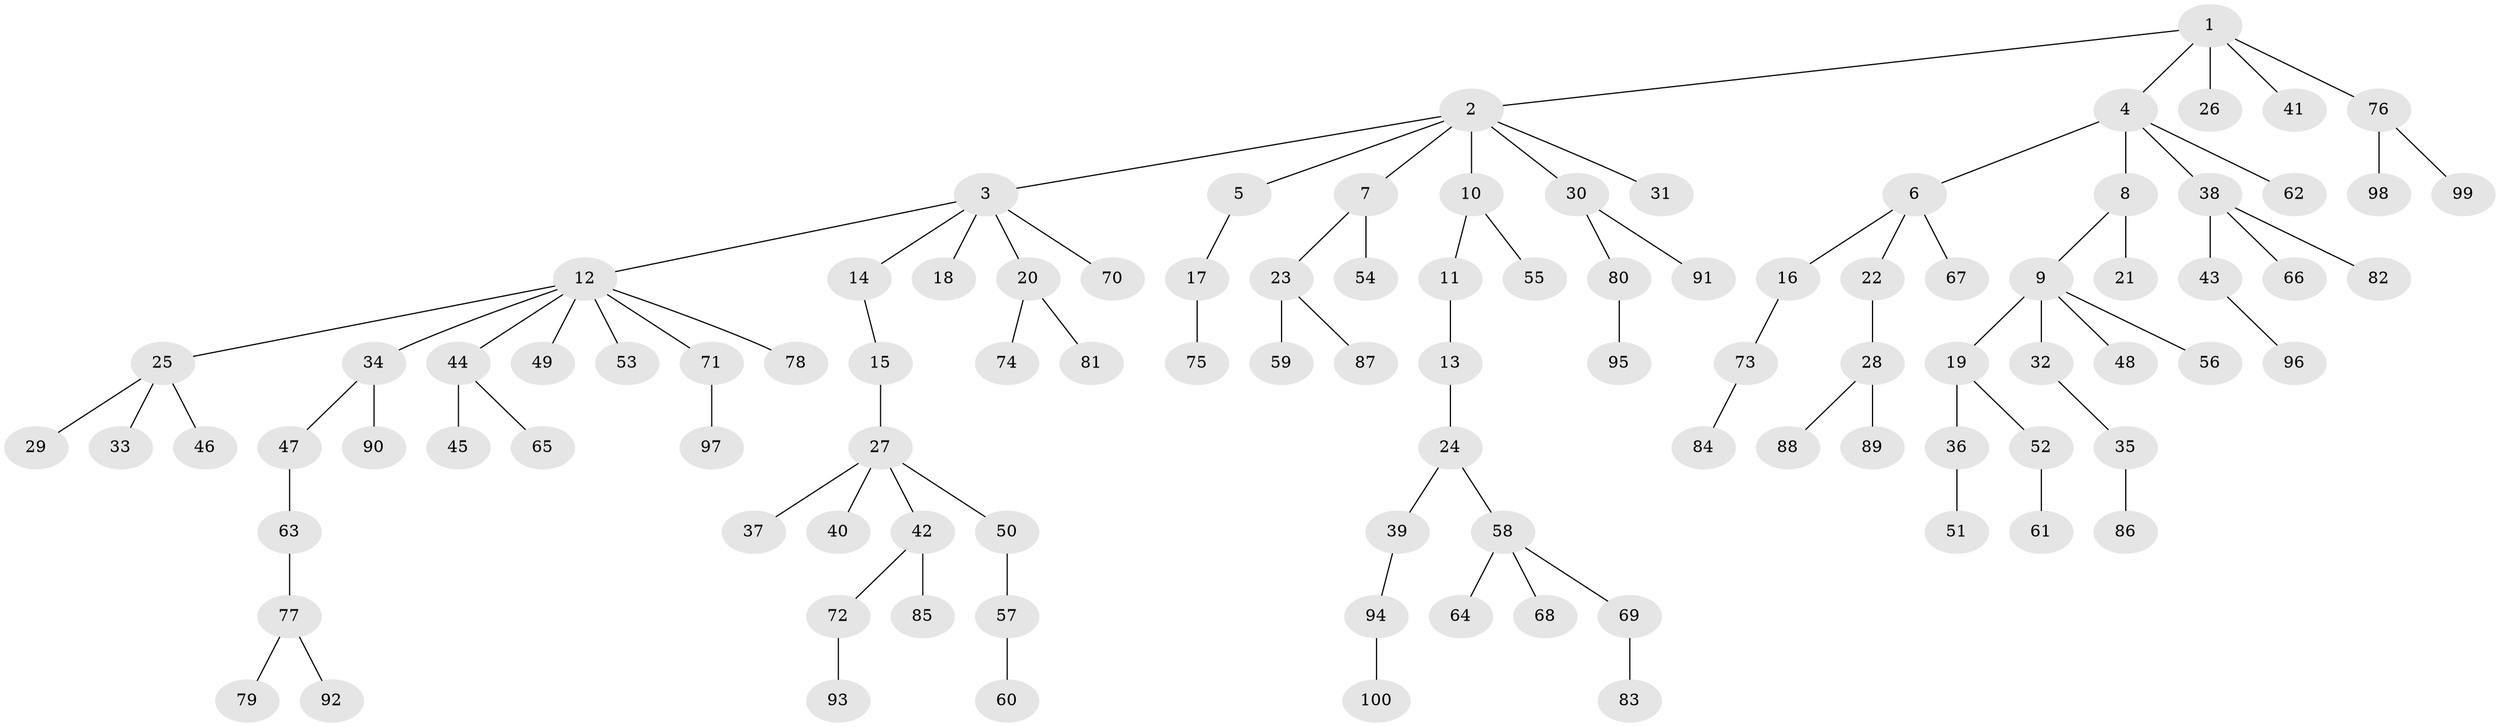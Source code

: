 // Generated by graph-tools (version 1.1) at 2025/50/03/09/25 03:50:15]
// undirected, 100 vertices, 99 edges
graph export_dot {
graph [start="1"]
  node [color=gray90,style=filled];
  1;
  2;
  3;
  4;
  5;
  6;
  7;
  8;
  9;
  10;
  11;
  12;
  13;
  14;
  15;
  16;
  17;
  18;
  19;
  20;
  21;
  22;
  23;
  24;
  25;
  26;
  27;
  28;
  29;
  30;
  31;
  32;
  33;
  34;
  35;
  36;
  37;
  38;
  39;
  40;
  41;
  42;
  43;
  44;
  45;
  46;
  47;
  48;
  49;
  50;
  51;
  52;
  53;
  54;
  55;
  56;
  57;
  58;
  59;
  60;
  61;
  62;
  63;
  64;
  65;
  66;
  67;
  68;
  69;
  70;
  71;
  72;
  73;
  74;
  75;
  76;
  77;
  78;
  79;
  80;
  81;
  82;
  83;
  84;
  85;
  86;
  87;
  88;
  89;
  90;
  91;
  92;
  93;
  94;
  95;
  96;
  97;
  98;
  99;
  100;
  1 -- 2;
  1 -- 4;
  1 -- 26;
  1 -- 41;
  1 -- 76;
  2 -- 3;
  2 -- 5;
  2 -- 7;
  2 -- 10;
  2 -- 30;
  2 -- 31;
  3 -- 12;
  3 -- 14;
  3 -- 18;
  3 -- 20;
  3 -- 70;
  4 -- 6;
  4 -- 8;
  4 -- 38;
  4 -- 62;
  5 -- 17;
  6 -- 16;
  6 -- 22;
  6 -- 67;
  7 -- 23;
  7 -- 54;
  8 -- 9;
  8 -- 21;
  9 -- 19;
  9 -- 32;
  9 -- 48;
  9 -- 56;
  10 -- 11;
  10 -- 55;
  11 -- 13;
  12 -- 25;
  12 -- 34;
  12 -- 44;
  12 -- 49;
  12 -- 53;
  12 -- 71;
  12 -- 78;
  13 -- 24;
  14 -- 15;
  15 -- 27;
  16 -- 73;
  17 -- 75;
  19 -- 36;
  19 -- 52;
  20 -- 74;
  20 -- 81;
  22 -- 28;
  23 -- 59;
  23 -- 87;
  24 -- 39;
  24 -- 58;
  25 -- 29;
  25 -- 33;
  25 -- 46;
  27 -- 37;
  27 -- 40;
  27 -- 42;
  27 -- 50;
  28 -- 88;
  28 -- 89;
  30 -- 80;
  30 -- 91;
  32 -- 35;
  34 -- 47;
  34 -- 90;
  35 -- 86;
  36 -- 51;
  38 -- 43;
  38 -- 66;
  38 -- 82;
  39 -- 94;
  42 -- 72;
  42 -- 85;
  43 -- 96;
  44 -- 45;
  44 -- 65;
  47 -- 63;
  50 -- 57;
  52 -- 61;
  57 -- 60;
  58 -- 64;
  58 -- 68;
  58 -- 69;
  63 -- 77;
  69 -- 83;
  71 -- 97;
  72 -- 93;
  73 -- 84;
  76 -- 98;
  76 -- 99;
  77 -- 79;
  77 -- 92;
  80 -- 95;
  94 -- 100;
}
